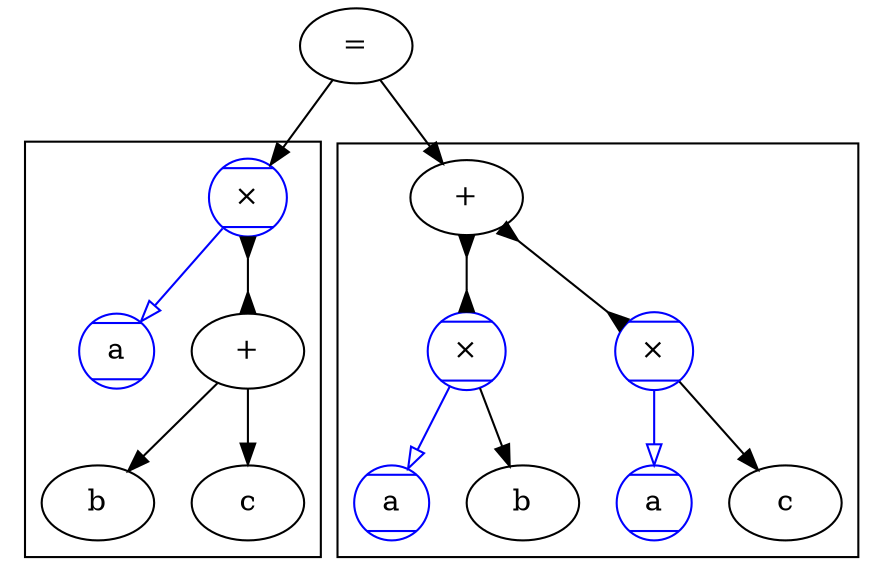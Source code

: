 strict digraph distrib {
eq [label="="];
mult1, mult2, mult3 [shape=Mcircle,label="&times;",color=blue,ordering=out];
plus1, plus2 [label="+",ordering=out];
a1, a2, a3 [shape=Mcircle,label="a",color=blue];
b1, b2 [label="b"];
c1, c2 [label="c"];

eq -> {mult1, plus2};

subgraph cluster0 {
mult1 -> a1 [color=blue, arrowhead=onormal];
mult1 -> plus1 [dir=both,arrowtail=inv,arrowhead=inv];
plus1 -> {b1, c1};
}

subgraph cluster1 {
plus2 -> {mult2, mult3} [dir=both,arrowhead=inv,arrowtail=inv];
mult2 -> a2 [color=blue,arrowhead=onormal];
mult2 -> b2;
mult3 -> a3 [color=blue,arrowhead=onormal];
mult3 -> c2;
}
}